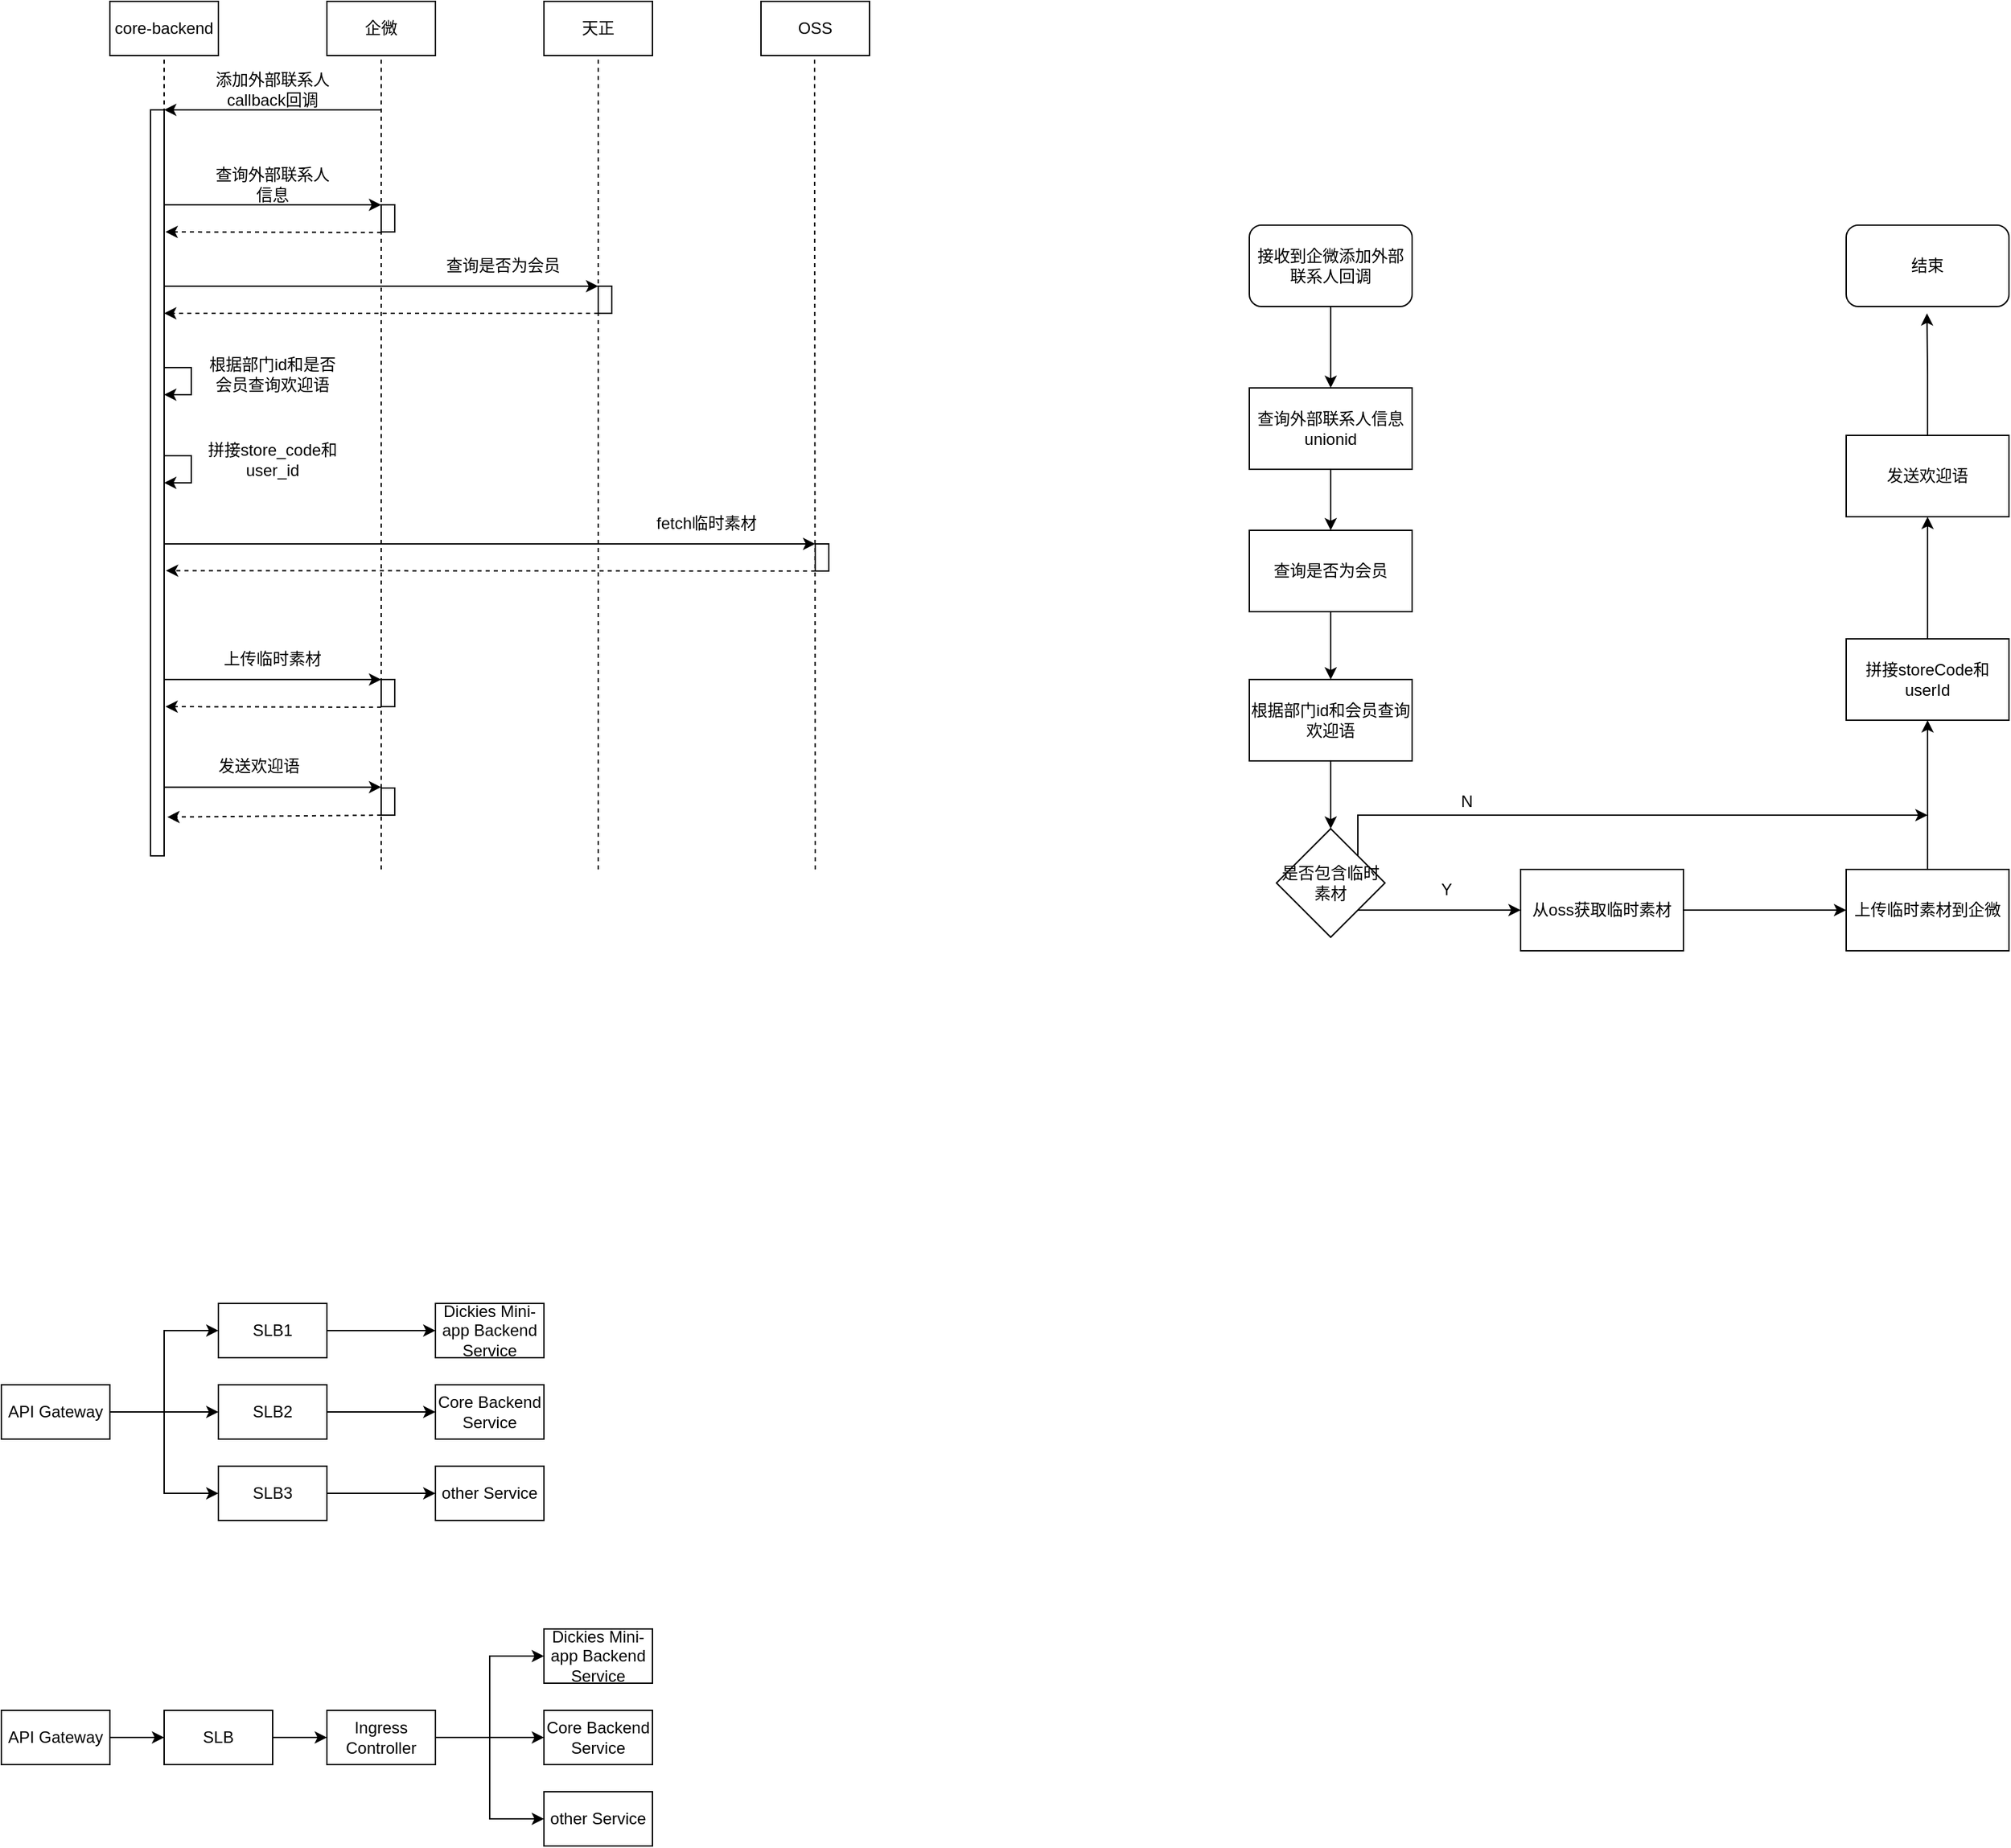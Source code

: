<mxfile version="20.5.1" type="github">
  <diagram id="KCQneCu4ShJFoqbG489h" name="第 1 页">
    <mxGraphModel dx="1489" dy="1012" grid="1" gridSize="10" guides="1" tooltips="1" connect="1" arrows="1" fold="1" page="1" pageScale="1" pageWidth="827" pageHeight="1169" math="0" shadow="0">
      <root>
        <mxCell id="0" />
        <mxCell id="1" parent="0" />
        <mxCell id="XtTgDjlZ0TL9g039hwYP-12" value="core-backend" style="rounded=0;whiteSpace=wrap;html=1;" parent="1" vertex="1">
          <mxGeometry x="160" y="240" width="80" height="40" as="geometry" />
        </mxCell>
        <mxCell id="XtTgDjlZ0TL9g039hwYP-13" value="企微" style="rounded=0;whiteSpace=wrap;html=1;" parent="1" vertex="1">
          <mxGeometry x="320" y="240" width="80" height="40" as="geometry" />
        </mxCell>
        <mxCell id="XtTgDjlZ0TL9g039hwYP-14" value="天正" style="rounded=0;whiteSpace=wrap;html=1;" parent="1" vertex="1">
          <mxGeometry x="480" y="240" width="80" height="40" as="geometry" />
        </mxCell>
        <mxCell id="XtTgDjlZ0TL9g039hwYP-15" value="" style="endArrow=none;dashed=1;html=1;rounded=0;entryX=0.5;entryY=1;entryDx=0;entryDy=0;" parent="1" target="XtTgDjlZ0TL9g039hwYP-12" edge="1">
          <mxGeometry width="50" height="50" relative="1" as="geometry">
            <mxPoint x="200" y="610" as="sourcePoint" />
            <mxPoint x="210" y="430" as="targetPoint" />
          </mxGeometry>
        </mxCell>
        <mxCell id="XtTgDjlZ0TL9g039hwYP-16" value="" style="endArrow=none;dashed=1;html=1;rounded=0;entryX=0.5;entryY=1;entryDx=0;entryDy=0;" parent="1" target="XtTgDjlZ0TL9g039hwYP-13" edge="1">
          <mxGeometry width="50" height="50" relative="1" as="geometry">
            <mxPoint x="360" y="880" as="sourcePoint" />
            <mxPoint x="359.5" y="360" as="targetPoint" />
          </mxGeometry>
        </mxCell>
        <mxCell id="XtTgDjlZ0TL9g039hwYP-17" value="" style="endArrow=none;dashed=1;html=1;rounded=0;entryX=0.5;entryY=1;entryDx=0;entryDy=0;" parent="1" target="XtTgDjlZ0TL9g039hwYP-14" edge="1">
          <mxGeometry width="50" height="50" relative="1" as="geometry">
            <mxPoint x="520" y="880" as="sourcePoint" />
            <mxPoint x="519.5" y="360" as="targetPoint" />
          </mxGeometry>
        </mxCell>
        <mxCell id="XtTgDjlZ0TL9g039hwYP-18" value="" style="endArrow=classic;html=1;rounded=0;entryX=1;entryY=0;entryDx=0;entryDy=0;" parent="1" target="XtTgDjlZ0TL9g039hwYP-20" edge="1">
          <mxGeometry width="50" height="50" relative="1" as="geometry">
            <mxPoint x="360" y="320" as="sourcePoint" />
            <mxPoint x="220" y="320" as="targetPoint" />
          </mxGeometry>
        </mxCell>
        <mxCell id="XtTgDjlZ0TL9g039hwYP-19" value="添加外部联系人callback回调" style="text;html=1;strokeColor=none;fillColor=none;align=center;verticalAlign=middle;whiteSpace=wrap;rounded=0;" parent="1" vertex="1">
          <mxGeometry x="230" y="290" width="100" height="30" as="geometry" />
        </mxCell>
        <mxCell id="XtTgDjlZ0TL9g039hwYP-20" value="" style="rounded=0;whiteSpace=wrap;html=1;" parent="1" vertex="1">
          <mxGeometry x="190" y="320" width="10" height="550" as="geometry" />
        </mxCell>
        <mxCell id="XtTgDjlZ0TL9g039hwYP-47" value="查询外部联系人信息" style="text;html=1;strokeColor=none;fillColor=none;align=center;verticalAlign=middle;whiteSpace=wrap;rounded=0;" parent="1" vertex="1">
          <mxGeometry x="235" y="360" width="90" height="30" as="geometry" />
        </mxCell>
        <mxCell id="XtTgDjlZ0TL9g039hwYP-48" value="" style="endArrow=classic;html=1;rounded=0;" parent="1" edge="1">
          <mxGeometry width="50" height="50" relative="1" as="geometry">
            <mxPoint x="200" y="450" as="sourcePoint" />
            <mxPoint x="520" y="450" as="targetPoint" />
          </mxGeometry>
        </mxCell>
        <mxCell id="XtTgDjlZ0TL9g039hwYP-49" value="" style="rounded=0;whiteSpace=wrap;html=1;" parent="1" vertex="1">
          <mxGeometry x="520" y="450" width="10" height="20" as="geometry" />
        </mxCell>
        <mxCell id="XtTgDjlZ0TL9g039hwYP-50" value="查询是否为会员" style="text;html=1;strokeColor=none;fillColor=none;align=center;verticalAlign=middle;whiteSpace=wrap;rounded=0;" parent="1" vertex="1">
          <mxGeometry x="400" y="420" width="100" height="30" as="geometry" />
        </mxCell>
        <mxCell id="XtTgDjlZ0TL9g039hwYP-51" value="" style="endArrow=classic;html=1;rounded=0;dashed=1;" parent="1" edge="1">
          <mxGeometry width="50" height="50" relative="1" as="geometry">
            <mxPoint x="520" y="470" as="sourcePoint" />
            <mxPoint x="200" y="470" as="targetPoint" />
          </mxGeometry>
        </mxCell>
        <mxCell id="XtTgDjlZ0TL9g039hwYP-52" value="" style="endArrow=classic;html=1;rounded=0;" parent="1" edge="1">
          <mxGeometry width="50" height="50" relative="1" as="geometry">
            <mxPoint x="200" y="510" as="sourcePoint" />
            <mxPoint x="200" y="530.0" as="targetPoint" />
            <Array as="points">
              <mxPoint x="220" y="510" />
              <mxPoint x="220" y="530" />
            </Array>
          </mxGeometry>
        </mxCell>
        <mxCell id="XtTgDjlZ0TL9g039hwYP-53" value="根据部门id和是否会员查询欢迎语" style="text;html=1;strokeColor=none;fillColor=none;align=center;verticalAlign=middle;whiteSpace=wrap;rounded=0;" parent="1" vertex="1">
          <mxGeometry x="230" y="500" width="100" height="30" as="geometry" />
        </mxCell>
        <mxCell id="XtTgDjlZ0TL9g039hwYP-54" value="" style="endArrow=classic;html=1;rounded=0;" parent="1" edge="1">
          <mxGeometry width="50" height="50" relative="1" as="geometry">
            <mxPoint x="200" y="819.35" as="sourcePoint" />
            <mxPoint x="360" y="819.35" as="targetPoint" />
          </mxGeometry>
        </mxCell>
        <mxCell id="XtTgDjlZ0TL9g039hwYP-55" value="" style="rounded=0;whiteSpace=wrap;html=1;" parent="1" vertex="1">
          <mxGeometry x="360" y="820" width="10" height="20" as="geometry" />
        </mxCell>
        <mxCell id="XtTgDjlZ0TL9g039hwYP-56" value="发送欢迎语" style="text;html=1;strokeColor=none;fillColor=none;align=center;verticalAlign=middle;whiteSpace=wrap;rounded=0;" parent="1" vertex="1">
          <mxGeometry x="235" y="789.35" width="70" height="30" as="geometry" />
        </mxCell>
        <mxCell id="XtTgDjlZ0TL9g039hwYP-57" value="" style="endArrow=classic;html=1;rounded=0;" parent="1" edge="1">
          <mxGeometry width="50" height="50" relative="1" as="geometry">
            <mxPoint x="200" y="390" as="sourcePoint" />
            <mxPoint x="360" y="390" as="targetPoint" />
          </mxGeometry>
        </mxCell>
        <mxCell id="XtTgDjlZ0TL9g039hwYP-58" value="" style="endArrow=classic;html=1;rounded=0;dashed=1;exitX=0;exitY=1;exitDx=0;exitDy=0;entryX=1.233;entryY=0.948;entryDx=0;entryDy=0;entryPerimeter=0;" parent="1" source="XtTgDjlZ0TL9g039hwYP-55" target="XtTgDjlZ0TL9g039hwYP-20" edge="1">
          <mxGeometry width="50" height="50" relative="1" as="geometry">
            <mxPoint x="530" y="500.0" as="sourcePoint" />
            <mxPoint x="210" y="680" as="targetPoint" />
          </mxGeometry>
        </mxCell>
        <mxCell id="XtTgDjlZ0TL9g039hwYP-59" value="" style="endArrow=classic;html=1;rounded=0;dashed=1;exitX=0;exitY=1;exitDx=0;exitDy=0;" parent="1" edge="1">
          <mxGeometry width="50" height="50" relative="1" as="geometry">
            <mxPoint x="360" y="410.42" as="sourcePoint" />
            <mxPoint x="201" y="410" as="targetPoint" />
          </mxGeometry>
        </mxCell>
        <mxCell id="XtTgDjlZ0TL9g039hwYP-60" value="" style="rounded=0;whiteSpace=wrap;html=1;" parent="1" vertex="1">
          <mxGeometry x="360" y="390" width="10" height="20" as="geometry" />
        </mxCell>
        <mxCell id="XtTgDjlZ0TL9g039hwYP-67" value="" style="edgeStyle=orthogonalEdgeStyle;rounded=0;orthogonalLoop=1;jettySize=auto;html=1;" parent="1" source="XtTgDjlZ0TL9g039hwYP-64" target="XtTgDjlZ0TL9g039hwYP-65" edge="1">
          <mxGeometry relative="1" as="geometry" />
        </mxCell>
        <mxCell id="XtTgDjlZ0TL9g039hwYP-76" style="edgeStyle=orthogonalEdgeStyle;rounded=0;orthogonalLoop=1;jettySize=auto;html=1;exitX=1;exitY=0.5;exitDx=0;exitDy=0;entryX=0;entryY=0.5;entryDx=0;entryDy=0;" parent="1" source="XtTgDjlZ0TL9g039hwYP-64" target="XtTgDjlZ0TL9g039hwYP-74" edge="1">
          <mxGeometry relative="1" as="geometry" />
        </mxCell>
        <mxCell id="XtTgDjlZ0TL9g039hwYP-77" style="edgeStyle=orthogonalEdgeStyle;rounded=0;orthogonalLoop=1;jettySize=auto;html=1;exitX=1;exitY=0.5;exitDx=0;exitDy=0;entryX=0;entryY=0.5;entryDx=0;entryDy=0;" parent="1" source="XtTgDjlZ0TL9g039hwYP-64" target="XtTgDjlZ0TL9g039hwYP-71" edge="1">
          <mxGeometry relative="1" as="geometry" />
        </mxCell>
        <mxCell id="XtTgDjlZ0TL9g039hwYP-64" value="API Gateway" style="rounded=0;whiteSpace=wrap;html=1;" parent="1" vertex="1">
          <mxGeometry x="80" y="1260" width="80" height="40" as="geometry" />
        </mxCell>
        <mxCell id="XtTgDjlZ0TL9g039hwYP-68" value="" style="edgeStyle=orthogonalEdgeStyle;rounded=0;orthogonalLoop=1;jettySize=auto;html=1;" parent="1" source="XtTgDjlZ0TL9g039hwYP-65" target="XtTgDjlZ0TL9g039hwYP-66" edge="1">
          <mxGeometry relative="1" as="geometry" />
        </mxCell>
        <mxCell id="XtTgDjlZ0TL9g039hwYP-65" value="SLB2" style="rounded=0;whiteSpace=wrap;html=1;" parent="1" vertex="1">
          <mxGeometry x="240" y="1260" width="80" height="40" as="geometry" />
        </mxCell>
        <mxCell id="XtTgDjlZ0TL9g039hwYP-66" value="Core Backend Service" style="rounded=0;whiteSpace=wrap;html=1;" parent="1" vertex="1">
          <mxGeometry x="400" y="1260" width="80" height="40" as="geometry" />
        </mxCell>
        <mxCell id="XtTgDjlZ0TL9g039hwYP-70" value="" style="edgeStyle=orthogonalEdgeStyle;rounded=0;orthogonalLoop=1;jettySize=auto;html=1;" parent="1" source="XtTgDjlZ0TL9g039hwYP-71" target="XtTgDjlZ0TL9g039hwYP-72" edge="1">
          <mxGeometry relative="1" as="geometry" />
        </mxCell>
        <mxCell id="XtTgDjlZ0TL9g039hwYP-71" value="SLB3" style="rounded=0;whiteSpace=wrap;html=1;" parent="1" vertex="1">
          <mxGeometry x="240" y="1320" width="80" height="40" as="geometry" />
        </mxCell>
        <mxCell id="XtTgDjlZ0TL9g039hwYP-72" value="other Service" style="rounded=0;whiteSpace=wrap;html=1;" parent="1" vertex="1">
          <mxGeometry x="400" y="1320" width="80" height="40" as="geometry" />
        </mxCell>
        <mxCell id="XtTgDjlZ0TL9g039hwYP-73" value="" style="edgeStyle=orthogonalEdgeStyle;rounded=0;orthogonalLoop=1;jettySize=auto;html=1;" parent="1" source="XtTgDjlZ0TL9g039hwYP-74" target="XtTgDjlZ0TL9g039hwYP-75" edge="1">
          <mxGeometry relative="1" as="geometry" />
        </mxCell>
        <mxCell id="XtTgDjlZ0TL9g039hwYP-74" value="SLB1" style="rounded=0;whiteSpace=wrap;html=1;" parent="1" vertex="1">
          <mxGeometry x="240" y="1200" width="80" height="40" as="geometry" />
        </mxCell>
        <mxCell id="XtTgDjlZ0TL9g039hwYP-75" value="Dickies Mini-app Backend Service" style="rounded=0;whiteSpace=wrap;html=1;" parent="1" vertex="1">
          <mxGeometry x="400" y="1200" width="80" height="40" as="geometry" />
        </mxCell>
        <mxCell id="XtTgDjlZ0TL9g039hwYP-78" value="" style="edgeStyle=orthogonalEdgeStyle;rounded=0;orthogonalLoop=1;jettySize=auto;html=1;" parent="1" source="XtTgDjlZ0TL9g039hwYP-81" target="XtTgDjlZ0TL9g039hwYP-83" edge="1">
          <mxGeometry relative="1" as="geometry" />
        </mxCell>
        <mxCell id="XtTgDjlZ0TL9g039hwYP-81" value="API Gateway" style="rounded=0;whiteSpace=wrap;html=1;" parent="1" vertex="1">
          <mxGeometry x="80" y="1500" width="80" height="40" as="geometry" />
        </mxCell>
        <mxCell id="XtTgDjlZ0TL9g039hwYP-82" value="" style="edgeStyle=orthogonalEdgeStyle;rounded=0;orthogonalLoop=1;jettySize=auto;html=1;exitX=1;exitY=0.5;exitDx=0;exitDy=0;" parent="1" source="XtTgDjlZ0TL9g039hwYP-91" target="XtTgDjlZ0TL9g039hwYP-84" edge="1">
          <mxGeometry relative="1" as="geometry">
            <mxPoint x="440" y="1520" as="sourcePoint" />
          </mxGeometry>
        </mxCell>
        <mxCell id="XtTgDjlZ0TL9g039hwYP-93" style="edgeStyle=orthogonalEdgeStyle;rounded=0;orthogonalLoop=1;jettySize=auto;html=1;exitX=1;exitY=0.5;exitDx=0;exitDy=0;entryX=0;entryY=0.5;entryDx=0;entryDy=0;" parent="1" source="XtTgDjlZ0TL9g039hwYP-83" target="XtTgDjlZ0TL9g039hwYP-91" edge="1">
          <mxGeometry relative="1" as="geometry" />
        </mxCell>
        <mxCell id="XtTgDjlZ0TL9g039hwYP-83" value="SLB" style="rounded=0;whiteSpace=wrap;html=1;" parent="1" vertex="1">
          <mxGeometry x="200" y="1500" width="80" height="40" as="geometry" />
        </mxCell>
        <mxCell id="XtTgDjlZ0TL9g039hwYP-84" value="Core Backend Service" style="rounded=0;whiteSpace=wrap;html=1;" parent="1" vertex="1">
          <mxGeometry x="480" y="1500" width="80" height="40" as="geometry" />
        </mxCell>
        <mxCell id="XtTgDjlZ0TL9g039hwYP-87" value="other Service" style="rounded=0;whiteSpace=wrap;html=1;" parent="1" vertex="1">
          <mxGeometry x="480" y="1560" width="80" height="40" as="geometry" />
        </mxCell>
        <mxCell id="XtTgDjlZ0TL9g039hwYP-90" value="Dickies Mini-app Backend Service" style="rounded=0;whiteSpace=wrap;html=1;" parent="1" vertex="1">
          <mxGeometry x="480" y="1440" width="80" height="40" as="geometry" />
        </mxCell>
        <mxCell id="XtTgDjlZ0TL9g039hwYP-94" style="edgeStyle=orthogonalEdgeStyle;rounded=0;orthogonalLoop=1;jettySize=auto;html=1;exitX=1;exitY=0.5;exitDx=0;exitDy=0;entryX=0;entryY=0.5;entryDx=0;entryDy=0;" parent="1" source="XtTgDjlZ0TL9g039hwYP-91" target="XtTgDjlZ0TL9g039hwYP-90" edge="1">
          <mxGeometry relative="1" as="geometry" />
        </mxCell>
        <mxCell id="XtTgDjlZ0TL9g039hwYP-95" style="edgeStyle=orthogonalEdgeStyle;rounded=0;orthogonalLoop=1;jettySize=auto;html=1;exitX=1;exitY=0.5;exitDx=0;exitDy=0;entryX=0;entryY=0.5;entryDx=0;entryDy=0;" parent="1" source="XtTgDjlZ0TL9g039hwYP-91" target="XtTgDjlZ0TL9g039hwYP-87" edge="1">
          <mxGeometry relative="1" as="geometry" />
        </mxCell>
        <mxCell id="XtTgDjlZ0TL9g039hwYP-91" value="Ingress Controller" style="rounded=0;whiteSpace=wrap;html=1;" parent="1" vertex="1">
          <mxGeometry x="320" y="1500" width="80" height="40" as="geometry" />
        </mxCell>
        <mxCell id="p3UMnW3FYGq4zBob2Lmk-5" value="" style="endArrow=classic;html=1;rounded=0;" parent="1" edge="1">
          <mxGeometry width="50" height="50" relative="1" as="geometry">
            <mxPoint x="200" y="575" as="sourcePoint" />
            <mxPoint x="200" y="595" as="targetPoint" />
            <Array as="points">
              <mxPoint x="220" y="575" />
              <mxPoint x="220" y="595" />
            </Array>
          </mxGeometry>
        </mxCell>
        <mxCell id="p3UMnW3FYGq4zBob2Lmk-6" value="拼接store_code和user_id" style="text;html=1;strokeColor=none;fillColor=none;align=center;verticalAlign=middle;whiteSpace=wrap;rounded=0;" parent="1" vertex="1">
          <mxGeometry x="225" y="560" width="110" height="35" as="geometry" />
        </mxCell>
        <mxCell id="UlwhSDzK6NoLCcwyVOLK-1" value="OSS" style="rounded=0;whiteSpace=wrap;html=1;" vertex="1" parent="1">
          <mxGeometry x="640" y="240" width="80" height="40" as="geometry" />
        </mxCell>
        <mxCell id="UlwhSDzK6NoLCcwyVOLK-2" value="" style="endArrow=none;dashed=1;html=1;rounded=0;entryX=0.5;entryY=1;entryDx=0;entryDy=0;" edge="1" parent="1">
          <mxGeometry width="50" height="50" relative="1" as="geometry">
            <mxPoint x="680" y="880" as="sourcePoint" />
            <mxPoint x="679.5" y="280" as="targetPoint" />
          </mxGeometry>
        </mxCell>
        <mxCell id="UlwhSDzK6NoLCcwyVOLK-7" value="" style="endArrow=classic;html=1;rounded=0;" edge="1" parent="1">
          <mxGeometry width="50" height="50" relative="1" as="geometry">
            <mxPoint x="200.0" y="640.0" as="sourcePoint" />
            <mxPoint x="680" y="640" as="targetPoint" />
          </mxGeometry>
        </mxCell>
        <mxCell id="UlwhSDzK6NoLCcwyVOLK-8" value="" style="rounded=0;whiteSpace=wrap;html=1;" vertex="1" parent="1">
          <mxGeometry x="680" y="640" width="10" height="20" as="geometry" />
        </mxCell>
        <mxCell id="UlwhSDzK6NoLCcwyVOLK-9" value="fetch临时素材" style="text;html=1;strokeColor=none;fillColor=none;align=center;verticalAlign=middle;whiteSpace=wrap;rounded=0;" vertex="1" parent="1">
          <mxGeometry x="550" y="610" width="100" height="30" as="geometry" />
        </mxCell>
        <mxCell id="UlwhSDzK6NoLCcwyVOLK-10" value="" style="endArrow=classic;html=1;rounded=0;dashed=1;entryX=1.134;entryY=0.654;entryDx=0;entryDy=0;entryPerimeter=0;" edge="1" parent="1">
          <mxGeometry width="50" height="50" relative="1" as="geometry">
            <mxPoint x="680" y="660" as="sourcePoint" />
            <mxPoint x="201.34" y="659.7" as="targetPoint" />
          </mxGeometry>
        </mxCell>
        <mxCell id="UlwhSDzK6NoLCcwyVOLK-11" value="上传临时素材" style="text;html=1;strokeColor=none;fillColor=none;align=center;verticalAlign=middle;whiteSpace=wrap;rounded=0;" vertex="1" parent="1">
          <mxGeometry x="235" y="710" width="90" height="30" as="geometry" />
        </mxCell>
        <mxCell id="UlwhSDzK6NoLCcwyVOLK-12" value="" style="endArrow=classic;html=1;rounded=0;" edge="1" parent="1">
          <mxGeometry width="50" height="50" relative="1" as="geometry">
            <mxPoint x="200" y="740" as="sourcePoint" />
            <mxPoint x="360" y="740" as="targetPoint" />
          </mxGeometry>
        </mxCell>
        <mxCell id="UlwhSDzK6NoLCcwyVOLK-13" value="" style="endArrow=classic;html=1;rounded=0;dashed=1;exitX=0;exitY=1;exitDx=0;exitDy=0;" edge="1" parent="1">
          <mxGeometry width="50" height="50" relative="1" as="geometry">
            <mxPoint x="360" y="760.42" as="sourcePoint" />
            <mxPoint x="201" y="760" as="targetPoint" />
          </mxGeometry>
        </mxCell>
        <mxCell id="UlwhSDzK6NoLCcwyVOLK-14" value="" style="rounded=0;whiteSpace=wrap;html=1;" vertex="1" parent="1">
          <mxGeometry x="360" y="740" width="10" height="20" as="geometry" />
        </mxCell>
        <mxCell id="UlwhSDzK6NoLCcwyVOLK-18" style="edgeStyle=orthogonalEdgeStyle;rounded=0;orthogonalLoop=1;jettySize=auto;html=1;exitX=0.5;exitY=1;exitDx=0;exitDy=0;" edge="1" parent="1" source="UlwhSDzK6NoLCcwyVOLK-15" target="UlwhSDzK6NoLCcwyVOLK-16">
          <mxGeometry relative="1" as="geometry" />
        </mxCell>
        <mxCell id="UlwhSDzK6NoLCcwyVOLK-15" value="接收到企微添加外部联系人回调" style="rounded=1;whiteSpace=wrap;html=1;" vertex="1" parent="1">
          <mxGeometry x="1000" y="405" width="120" height="60" as="geometry" />
        </mxCell>
        <mxCell id="UlwhSDzK6NoLCcwyVOLK-19" style="edgeStyle=orthogonalEdgeStyle;rounded=0;orthogonalLoop=1;jettySize=auto;html=1;exitX=0.5;exitY=1;exitDx=0;exitDy=0;entryX=0.5;entryY=0;entryDx=0;entryDy=0;" edge="1" parent="1" source="UlwhSDzK6NoLCcwyVOLK-16" target="UlwhSDzK6NoLCcwyVOLK-17">
          <mxGeometry relative="1" as="geometry" />
        </mxCell>
        <mxCell id="UlwhSDzK6NoLCcwyVOLK-16" value="查询外部联系人信息unionid" style="rounded=0;whiteSpace=wrap;html=1;" vertex="1" parent="1">
          <mxGeometry x="1000" y="525" width="120" height="60" as="geometry" />
        </mxCell>
        <mxCell id="UlwhSDzK6NoLCcwyVOLK-21" value="" style="edgeStyle=orthogonalEdgeStyle;rounded=0;orthogonalLoop=1;jettySize=auto;html=1;" edge="1" parent="1" source="UlwhSDzK6NoLCcwyVOLK-17" target="UlwhSDzK6NoLCcwyVOLK-20">
          <mxGeometry relative="1" as="geometry" />
        </mxCell>
        <mxCell id="UlwhSDzK6NoLCcwyVOLK-17" value="查询是否为会员" style="rounded=0;whiteSpace=wrap;html=1;" vertex="1" parent="1">
          <mxGeometry x="1000" y="630" width="120" height="60" as="geometry" />
        </mxCell>
        <mxCell id="UlwhSDzK6NoLCcwyVOLK-23" style="edgeStyle=orthogonalEdgeStyle;rounded=0;orthogonalLoop=1;jettySize=auto;html=1;exitX=0.5;exitY=1;exitDx=0;exitDy=0;entryX=0.5;entryY=0;entryDx=0;entryDy=0;" edge="1" parent="1" source="UlwhSDzK6NoLCcwyVOLK-20" target="UlwhSDzK6NoLCcwyVOLK-22">
          <mxGeometry relative="1" as="geometry" />
        </mxCell>
        <mxCell id="UlwhSDzK6NoLCcwyVOLK-20" value="根据部门id和会员查询欢迎语" style="rounded=0;whiteSpace=wrap;html=1;" vertex="1" parent="1">
          <mxGeometry x="1000" y="740" width="120" height="60" as="geometry" />
        </mxCell>
        <mxCell id="UlwhSDzK6NoLCcwyVOLK-43" style="edgeStyle=orthogonalEdgeStyle;rounded=0;orthogonalLoop=1;jettySize=auto;html=1;exitX=1;exitY=1;exitDx=0;exitDy=0;" edge="1" parent="1" source="UlwhSDzK6NoLCcwyVOLK-22" target="UlwhSDzK6NoLCcwyVOLK-24">
          <mxGeometry relative="1" as="geometry" />
        </mxCell>
        <mxCell id="UlwhSDzK6NoLCcwyVOLK-44" style="edgeStyle=orthogonalEdgeStyle;rounded=0;orthogonalLoop=1;jettySize=auto;html=1;exitX=1;exitY=0;exitDx=0;exitDy=0;" edge="1" parent="1" source="UlwhSDzK6NoLCcwyVOLK-22">
          <mxGeometry relative="1" as="geometry">
            <mxPoint x="1500" y="840" as="targetPoint" />
            <Array as="points">
              <mxPoint x="1080" y="840" />
              <mxPoint x="1500" y="840" />
            </Array>
          </mxGeometry>
        </mxCell>
        <mxCell id="UlwhSDzK6NoLCcwyVOLK-22" value="是否包含临时素材" style="rhombus;whiteSpace=wrap;html=1;" vertex="1" parent="1">
          <mxGeometry x="1020" y="850" width="80" height="80" as="geometry" />
        </mxCell>
        <mxCell id="UlwhSDzK6NoLCcwyVOLK-38" style="edgeStyle=orthogonalEdgeStyle;rounded=0;orthogonalLoop=1;jettySize=auto;html=1;exitX=1;exitY=0.5;exitDx=0;exitDy=0;entryX=0;entryY=0.5;entryDx=0;entryDy=0;" edge="1" parent="1" source="UlwhSDzK6NoLCcwyVOLK-24" target="UlwhSDzK6NoLCcwyVOLK-26">
          <mxGeometry relative="1" as="geometry" />
        </mxCell>
        <mxCell id="UlwhSDzK6NoLCcwyVOLK-24" value="从oss获取临时素材" style="whiteSpace=wrap;html=1;" vertex="1" parent="1">
          <mxGeometry x="1200" y="880" width="120" height="60" as="geometry" />
        </mxCell>
        <mxCell id="UlwhSDzK6NoLCcwyVOLK-39" style="edgeStyle=orthogonalEdgeStyle;rounded=0;orthogonalLoop=1;jettySize=auto;html=1;exitX=0.5;exitY=0;exitDx=0;exitDy=0;entryX=0.5;entryY=1;entryDx=0;entryDy=0;" edge="1" parent="1" source="UlwhSDzK6NoLCcwyVOLK-26" target="UlwhSDzK6NoLCcwyVOLK-28">
          <mxGeometry relative="1" as="geometry">
            <Array as="points">
              <mxPoint x="1500" y="840" />
              <mxPoint x="1500" y="840" />
            </Array>
          </mxGeometry>
        </mxCell>
        <mxCell id="UlwhSDzK6NoLCcwyVOLK-26" value="上传临时素材到企微" style="whiteSpace=wrap;html=1;" vertex="1" parent="1">
          <mxGeometry x="1440" y="880" width="120" height="60" as="geometry" />
        </mxCell>
        <mxCell id="UlwhSDzK6NoLCcwyVOLK-40" style="edgeStyle=orthogonalEdgeStyle;rounded=0;orthogonalLoop=1;jettySize=auto;html=1;exitX=0.5;exitY=0;exitDx=0;exitDy=0;entryX=0.5;entryY=1;entryDx=0;entryDy=0;" edge="1" parent="1" source="UlwhSDzK6NoLCcwyVOLK-28" target="UlwhSDzK6NoLCcwyVOLK-30">
          <mxGeometry relative="1" as="geometry" />
        </mxCell>
        <mxCell id="UlwhSDzK6NoLCcwyVOLK-28" value="拼接storeCode和userId" style="whiteSpace=wrap;html=1;" vertex="1" parent="1">
          <mxGeometry x="1440" y="710" width="120" height="60" as="geometry" />
        </mxCell>
        <mxCell id="UlwhSDzK6NoLCcwyVOLK-41" style="edgeStyle=orthogonalEdgeStyle;rounded=0;orthogonalLoop=1;jettySize=auto;html=1;exitX=0.5;exitY=0;exitDx=0;exitDy=0;" edge="1" parent="1" source="UlwhSDzK6NoLCcwyVOLK-30">
          <mxGeometry relative="1" as="geometry">
            <mxPoint x="1499.556" y="470" as="targetPoint" />
          </mxGeometry>
        </mxCell>
        <mxCell id="UlwhSDzK6NoLCcwyVOLK-30" value="发送欢迎语" style="whiteSpace=wrap;html=1;" vertex="1" parent="1">
          <mxGeometry x="1440" y="560" width="120" height="60" as="geometry" />
        </mxCell>
        <mxCell id="UlwhSDzK6NoLCcwyVOLK-31" value="结束" style="rounded=1;whiteSpace=wrap;html=1;" vertex="1" parent="1">
          <mxGeometry x="1440" y="405" width="120" height="60" as="geometry" />
        </mxCell>
        <mxCell id="UlwhSDzK6NoLCcwyVOLK-42" value="Y" style="text;html=1;align=center;verticalAlign=middle;resizable=0;points=[];autosize=1;strokeColor=none;fillColor=none;" vertex="1" parent="1">
          <mxGeometry x="1130" y="880" width="30" height="30" as="geometry" />
        </mxCell>
        <mxCell id="UlwhSDzK6NoLCcwyVOLK-45" value="N" style="text;html=1;align=center;verticalAlign=middle;resizable=0;points=[];autosize=1;strokeColor=none;fillColor=none;" vertex="1" parent="1">
          <mxGeometry x="1145" y="815" width="30" height="30" as="geometry" />
        </mxCell>
      </root>
    </mxGraphModel>
  </diagram>
</mxfile>
